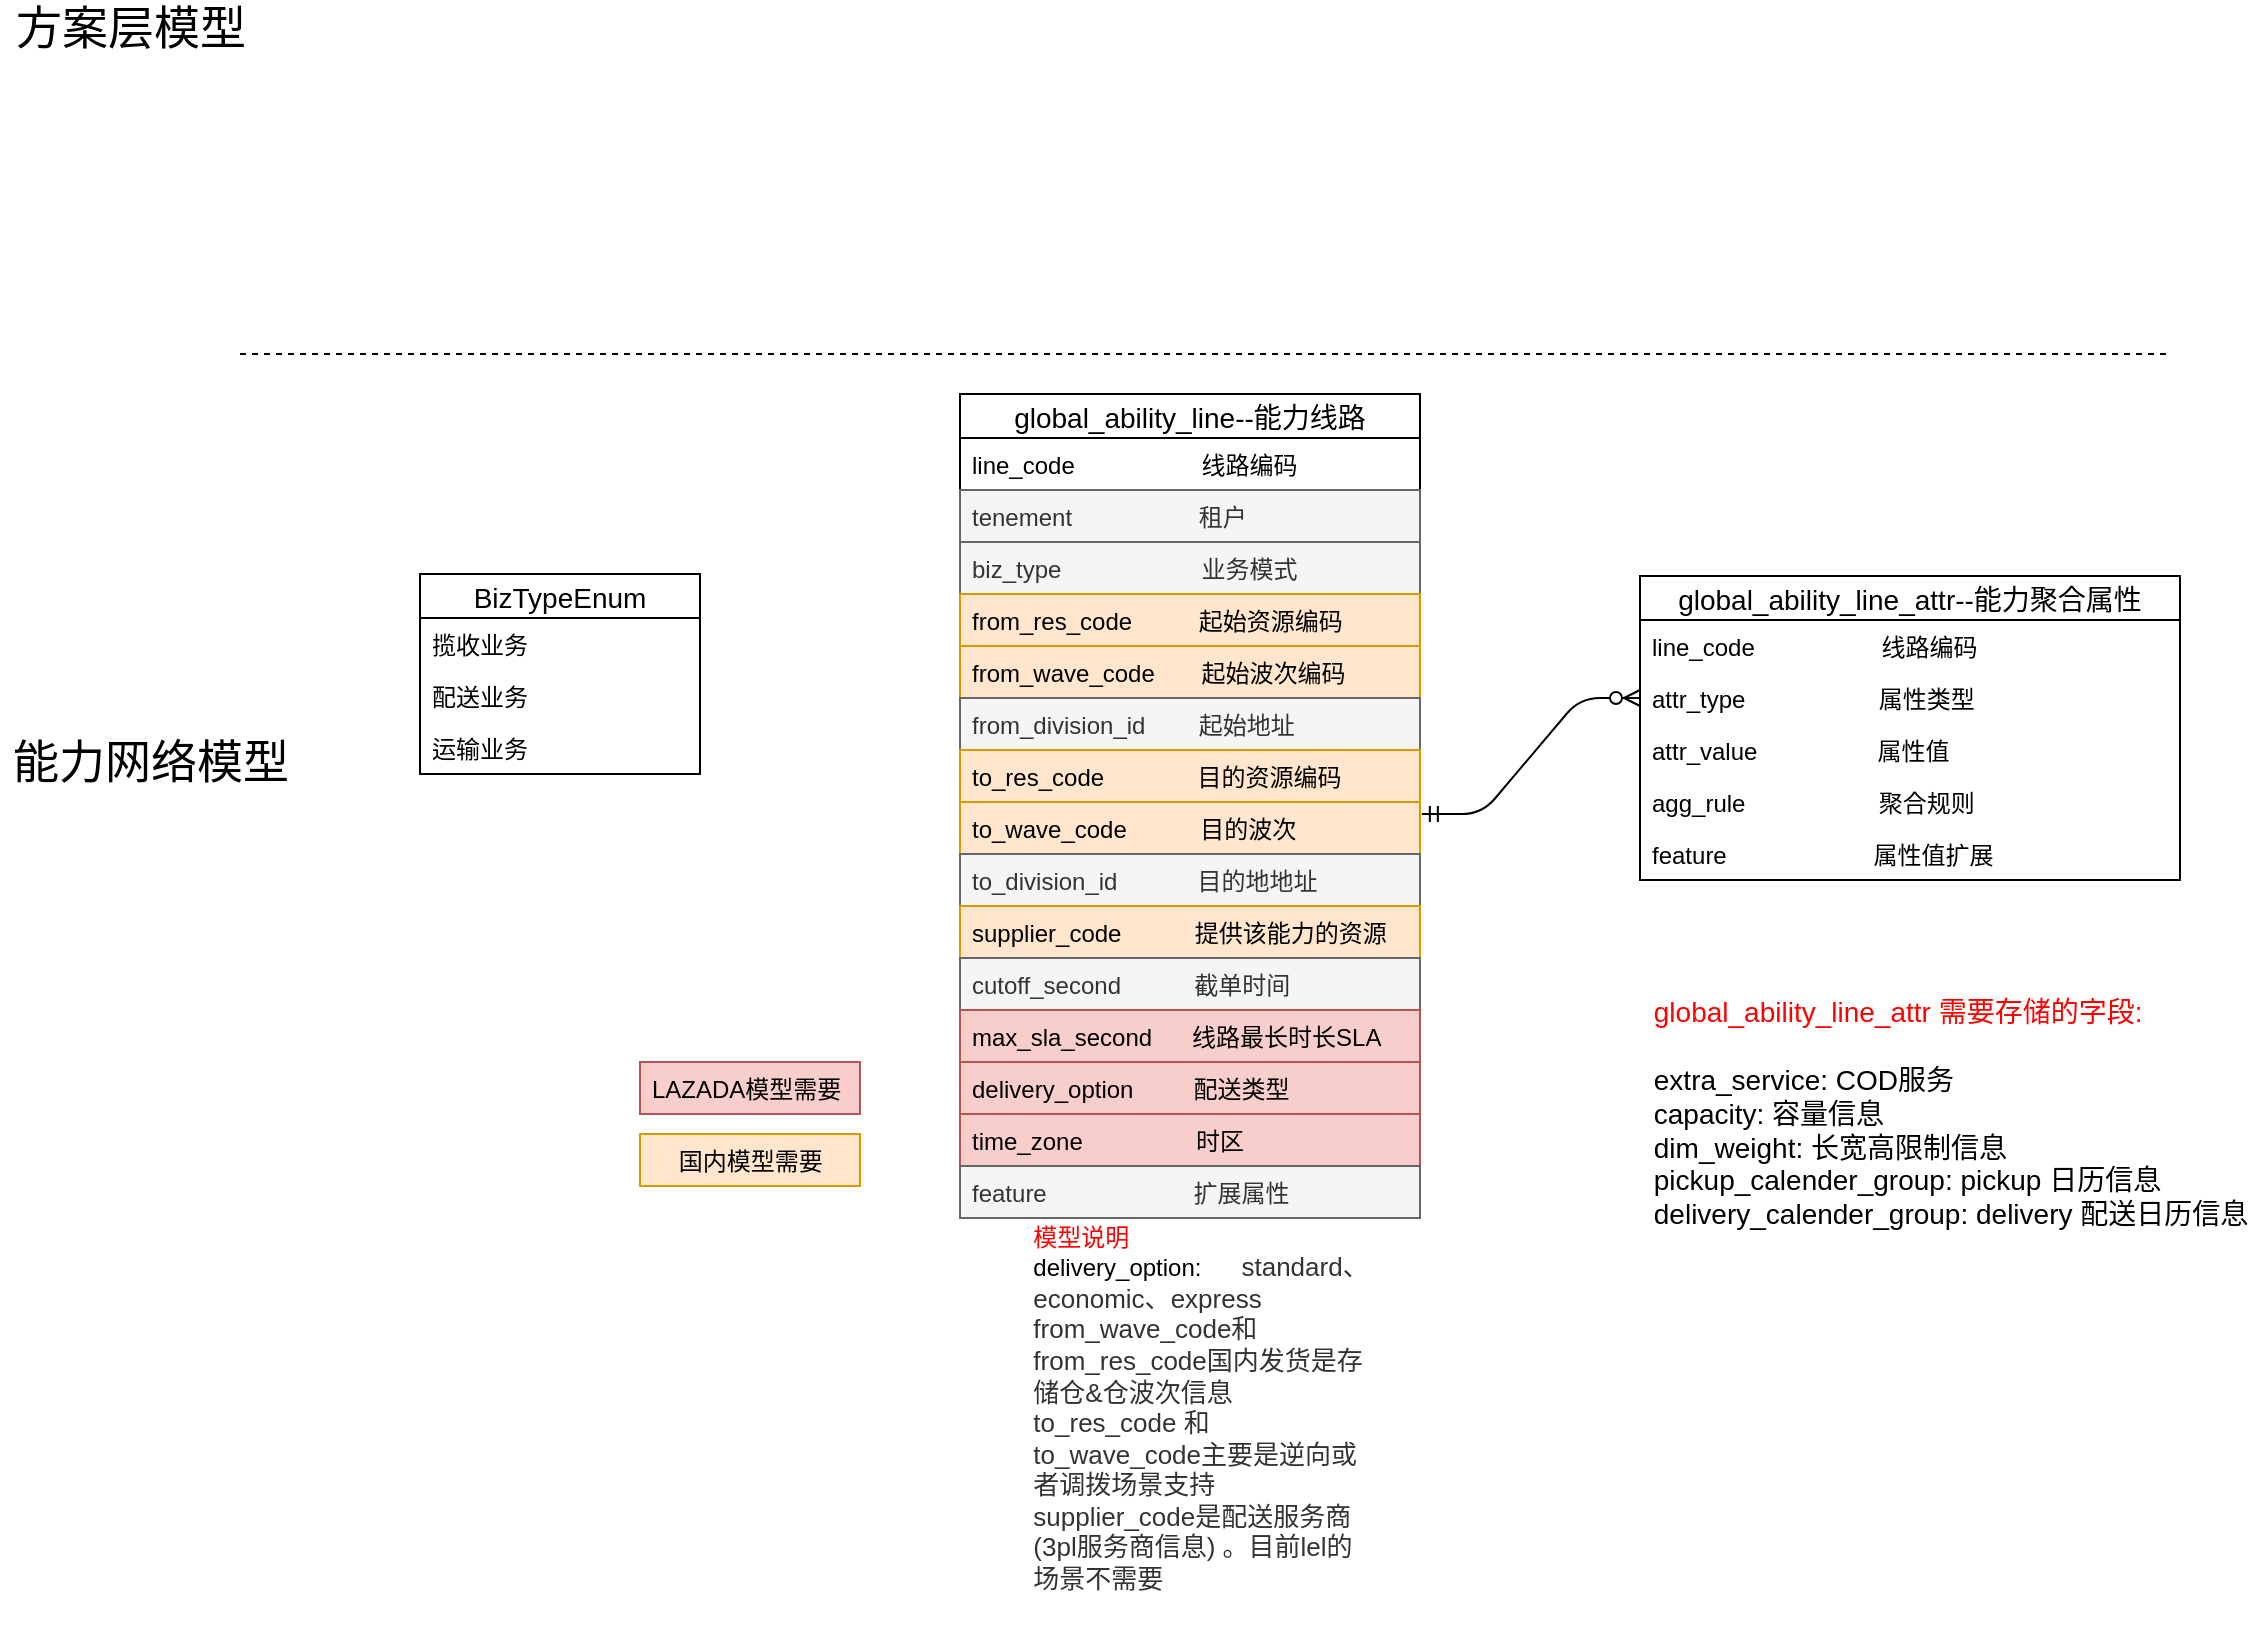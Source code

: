 <mxfile version="12.5.1" type="github">
  <diagram id="C5RBs43oDa-KdzZeNtuy" name="Page-1">
    <mxGraphModel dx="1753" dy="1691" grid="1" gridSize="10" guides="1" tooltips="1" connect="1" arrows="1" fold="1" page="1" pageScale="1" pageWidth="827" pageHeight="1169" math="0" shadow="0">
      <root>
        <mxCell id="WIyWlLk6GJQsqaUBKTNV-0"/>
        <mxCell id="WIyWlLk6GJQsqaUBKTNV-1" parent="WIyWlLk6GJQsqaUBKTNV-0"/>
        <mxCell id="9fP7N4kS7fGpAyiYnjO7-0" value="global_ability_line--能力线路" style="swimlane;fontStyle=0;childLayout=stackLayout;horizontal=1;startSize=22;horizontalStack=0;resizeParent=1;resizeParentMax=0;resizeLast=0;collapsible=1;marginBottom=0;swimlaneFillColor=#ffffff;align=center;fontSize=14;" parent="WIyWlLk6GJQsqaUBKTNV-1" vertex="1">
          <mxGeometry x="230" y="60" width="230" height="334" as="geometry"/>
        </mxCell>
        <mxCell id="9fP7N4kS7fGpAyiYnjO7-1" value="line_code                   线路编码" style="text;spacingLeft=4;spacingRight=4;overflow=hidden;rotatable=0;points=[[0,0.5],[1,0.5]];portConstraint=eastwest;fontSize=12;" parent="9fP7N4kS7fGpAyiYnjO7-0" vertex="1">
          <mxGeometry y="22" width="230" height="26" as="geometry"/>
        </mxCell>
        <mxCell id="9fP7N4kS7fGpAyiYnjO7-6" value="tenement                   租户" style="text;spacingLeft=4;spacingRight=4;overflow=hidden;rotatable=0;points=[[0,0.5],[1,0.5]];portConstraint=eastwest;fontSize=12;perimeterSpacing=1;fillColor=#f5f5f5;strokeColor=#666666;fontColor=#333333;" parent="9fP7N4kS7fGpAyiYnjO7-0" vertex="1">
          <mxGeometry y="48" width="230" height="26" as="geometry"/>
        </mxCell>
        <mxCell id="ztJhW-txVgWMC0Fm-MHa-15" value="biz_type                     业务模式" style="text;spacingLeft=4;spacingRight=4;overflow=hidden;rotatable=0;points=[[0,0.5],[1,0.5]];portConstraint=eastwest;fontSize=12;perimeterSpacing=1;fillColor=#f5f5f5;strokeColor=#666666;fontColor=#333333;" vertex="1" parent="9fP7N4kS7fGpAyiYnjO7-0">
          <mxGeometry y="74" width="230" height="26" as="geometry"/>
        </mxCell>
        <mxCell id="9fP7N4kS7fGpAyiYnjO7-2" value="from_res_code          起始资源编码" style="text;spacingLeft=4;spacingRight=4;overflow=hidden;rotatable=0;points=[[0,0.5],[1,0.5]];portConstraint=eastwest;fontSize=12;fillColor=#ffe6cc;strokeColor=#d79b00;" parent="9fP7N4kS7fGpAyiYnjO7-0" vertex="1">
          <mxGeometry y="100" width="230" height="26" as="geometry"/>
        </mxCell>
        <mxCell id="9fP7N4kS7fGpAyiYnjO7-3" value="from_wave_code       起始波次编码" style="text;strokeColor=#d79b00;fillColor=#ffe6cc;spacingLeft=4;spacingRight=4;overflow=hidden;rotatable=0;points=[[0,0.5],[1,0.5]];portConstraint=eastwest;fontSize=12;" parent="9fP7N4kS7fGpAyiYnjO7-0" vertex="1">
          <mxGeometry y="126" width="230" height="26" as="geometry"/>
        </mxCell>
        <mxCell id="9fP7N4kS7fGpAyiYnjO7-4" value="from_division_id        起始地址" style="text;strokeColor=#666666;fillColor=#f5f5f5;spacingLeft=4;spacingRight=4;overflow=hidden;rotatable=0;points=[[0,0.5],[1,0.5]];portConstraint=eastwest;fontSize=12;fontColor=#333333;" parent="9fP7N4kS7fGpAyiYnjO7-0" vertex="1">
          <mxGeometry y="152" width="230" height="26" as="geometry"/>
        </mxCell>
        <mxCell id="9fP7N4kS7fGpAyiYnjO7-5" value="to_res_code              目的资源编码" style="text;strokeColor=#d79b00;fillColor=#ffe6cc;spacingLeft=4;spacingRight=4;overflow=hidden;rotatable=0;points=[[0,0.5],[1,0.5]];portConstraint=eastwest;fontSize=12;" parent="9fP7N4kS7fGpAyiYnjO7-0" vertex="1">
          <mxGeometry y="178" width="230" height="26" as="geometry"/>
        </mxCell>
        <mxCell id="9fP7N4kS7fGpAyiYnjO7-7" value="to_wave_code           目的波次" style="text;strokeColor=#d79b00;fillColor=#ffe6cc;spacingLeft=4;spacingRight=4;overflow=hidden;rotatable=0;points=[[0,0.5],[1,0.5]];portConstraint=eastwest;fontSize=12;" parent="9fP7N4kS7fGpAyiYnjO7-0" vertex="1">
          <mxGeometry y="204" width="230" height="26" as="geometry"/>
        </mxCell>
        <mxCell id="9fP7N4kS7fGpAyiYnjO7-8" value="to_division_id            目的地地址" style="text;strokeColor=#666666;fillColor=#f5f5f5;spacingLeft=4;spacingRight=4;overflow=hidden;rotatable=0;points=[[0,0.5],[1,0.5]];portConstraint=eastwest;fontSize=12;fontColor=#333333;" parent="9fP7N4kS7fGpAyiYnjO7-0" vertex="1">
          <mxGeometry y="230" width="230" height="26" as="geometry"/>
        </mxCell>
        <mxCell id="9fP7N4kS7fGpAyiYnjO7-10" value="supplier_code           提供该能力的资源" style="text;strokeColor=#d79b00;fillColor=#ffe6cc;spacingLeft=4;spacingRight=4;overflow=hidden;rotatable=0;points=[[0,0.5],[1,0.5]];portConstraint=eastwest;fontSize=12;" parent="9fP7N4kS7fGpAyiYnjO7-0" vertex="1">
          <mxGeometry y="256" width="230" height="26" as="geometry"/>
        </mxCell>
        <mxCell id="9fP7N4kS7fGpAyiYnjO7-9" value="cutoff_second           截单时间" style="text;strokeColor=#666666;fillColor=#f5f5f5;spacingLeft=4;spacingRight=4;overflow=hidden;rotatable=0;points=[[0,0.5],[1,0.5]];portConstraint=eastwest;fontSize=12;fontColor=#333333;" parent="9fP7N4kS7fGpAyiYnjO7-0" vertex="1">
          <mxGeometry y="282" width="230" height="26" as="geometry"/>
        </mxCell>
        <mxCell id="9fP7N4kS7fGpAyiYnjO7-11" value="min_sla_second       线路最小时长SLA" style="text;strokeColor=#b85450;fillColor=#f8cecc;spacingLeft=4;spacingRight=4;overflow=hidden;rotatable=0;points=[[0,0.5],[1,0.5]];portConstraint=eastwest;fontSize=12;" parent="9fP7N4kS7fGpAyiYnjO7-0" vertex="1">
          <mxGeometry y="308" width="230" height="26" as="geometry"/>
        </mxCell>
        <mxCell id="9fP7N4kS7fGpAyiYnjO7-12" value="global_ability_line_attr--能力聚合属性" style="swimlane;fontStyle=0;childLayout=stackLayout;horizontal=1;startSize=22;fillColor=none;horizontalStack=0;resizeParent=1;resizeParentMax=0;resizeLast=0;collapsible=1;marginBottom=0;swimlaneFillColor=#ffffff;align=center;fontSize=14;" parent="WIyWlLk6GJQsqaUBKTNV-1" vertex="1">
          <mxGeometry x="570" y="151" width="270" height="152" as="geometry"/>
        </mxCell>
        <mxCell id="9fP7N4kS7fGpAyiYnjO7-13" value="line_code                   线路编码" style="text;strokeColor=none;fillColor=none;spacingLeft=4;spacingRight=4;overflow=hidden;rotatable=0;points=[[0,0.5],[1,0.5]];portConstraint=eastwest;fontSize=12;" parent="9fP7N4kS7fGpAyiYnjO7-12" vertex="1">
          <mxGeometry y="22" width="270" height="26" as="geometry"/>
        </mxCell>
        <mxCell id="9fP7N4kS7fGpAyiYnjO7-14" value="attr_type                    属性类型" style="text;strokeColor=none;fillColor=none;spacingLeft=4;spacingRight=4;overflow=hidden;rotatable=0;points=[[0,0.5],[1,0.5]];portConstraint=eastwest;fontSize=12;" parent="9fP7N4kS7fGpAyiYnjO7-12" vertex="1">
          <mxGeometry y="48" width="270" height="26" as="geometry"/>
        </mxCell>
        <mxCell id="ztJhW-txVgWMC0Fm-MHa-0" value="attr_value                  属性值" style="text;strokeColor=none;fillColor=none;spacingLeft=4;spacingRight=4;overflow=hidden;rotatable=0;points=[[0,0.5],[1,0.5]];portConstraint=eastwest;fontSize=12;" vertex="1" parent="9fP7N4kS7fGpAyiYnjO7-12">
          <mxGeometry y="74" width="270" height="26" as="geometry"/>
        </mxCell>
        <mxCell id="9fP7N4kS7fGpAyiYnjO7-23" value="agg_rule                    聚合规则" style="text;strokeColor=none;fillColor=none;spacingLeft=4;spacingRight=4;overflow=hidden;rotatable=0;points=[[0,0.5],[1,0.5]];portConstraint=eastwest;fontSize=12;" parent="9fP7N4kS7fGpAyiYnjO7-12" vertex="1">
          <mxGeometry y="100" width="270" height="26" as="geometry"/>
        </mxCell>
        <mxCell id="ztJhW-txVgWMC0Fm-MHa-14" value="feature                      属性值扩展" style="text;strokeColor=none;fillColor=none;spacingLeft=4;spacingRight=4;overflow=hidden;rotatable=0;points=[[0,0.5],[1,0.5]];portConstraint=eastwest;fontSize=12;" vertex="1" parent="9fP7N4kS7fGpAyiYnjO7-12">
          <mxGeometry y="126" width="270" height="26" as="geometry"/>
        </mxCell>
        <mxCell id="9fP7N4kS7fGpAyiYnjO7-26" value="" style="edgeStyle=entityRelationEdgeStyle;fontSize=12;html=1;endArrow=ERzeroToMany;startArrow=ERmandOne;entryX=0;entryY=0.5;entryDx=0;entryDy=0;exitX=1.004;exitY=0.231;exitDx=0;exitDy=0;exitPerimeter=0;" parent="WIyWlLk6GJQsqaUBKTNV-1" source="9fP7N4kS7fGpAyiYnjO7-7" target="9fP7N4kS7fGpAyiYnjO7-14" edge="1">
          <mxGeometry width="100" height="100" relative="1" as="geometry">
            <mxPoint x="500" y="450" as="sourcePoint"/>
            <mxPoint x="600" y="350" as="targetPoint"/>
          </mxGeometry>
        </mxCell>
        <mxCell id="9fP7N4kS7fGpAyiYnjO7-35" value="BizTypeEnum" style="swimlane;fontStyle=0;childLayout=stackLayout;horizontal=1;startSize=22;fillColor=none;horizontalStack=0;resizeParent=1;resizeParentMax=0;resizeLast=0;collapsible=1;marginBottom=0;swimlaneFillColor=#ffffff;align=center;fontSize=14;" parent="WIyWlLk6GJQsqaUBKTNV-1" vertex="1">
          <mxGeometry x="-40" y="150" width="140" height="100" as="geometry"/>
        </mxCell>
        <mxCell id="9fP7N4kS7fGpAyiYnjO7-36" value="揽收业务" style="text;strokeColor=none;fillColor=none;spacingLeft=4;spacingRight=4;overflow=hidden;rotatable=0;points=[[0,0.5],[1,0.5]];portConstraint=eastwest;fontSize=12;" parent="9fP7N4kS7fGpAyiYnjO7-35" vertex="1">
          <mxGeometry y="22" width="140" height="26" as="geometry"/>
        </mxCell>
        <mxCell id="9fP7N4kS7fGpAyiYnjO7-37" value="配送业务" style="text;strokeColor=none;fillColor=none;spacingLeft=4;spacingRight=4;overflow=hidden;rotatable=0;points=[[0,0.5],[1,0.5]];portConstraint=eastwest;fontSize=12;" parent="9fP7N4kS7fGpAyiYnjO7-35" vertex="1">
          <mxGeometry y="48" width="140" height="26" as="geometry"/>
        </mxCell>
        <mxCell id="9fP7N4kS7fGpAyiYnjO7-38" value="运输业务" style="text;strokeColor=none;fillColor=none;spacingLeft=4;spacingRight=4;overflow=hidden;rotatable=0;points=[[0,0.5],[1,0.5]];portConstraint=eastwest;fontSize=12;" parent="9fP7N4kS7fGpAyiYnjO7-35" vertex="1">
          <mxGeometry y="74" width="140" height="26" as="geometry"/>
        </mxCell>
        <mxCell id="9fP7N4kS7fGpAyiYnjO7-56" value="" style="endArrow=none;dashed=1;html=1;" parent="WIyWlLk6GJQsqaUBKTNV-1" edge="1">
          <mxGeometry width="50" height="50" relative="1" as="geometry">
            <mxPoint x="-130" y="40" as="sourcePoint"/>
            <mxPoint x="834" y="40" as="targetPoint"/>
          </mxGeometry>
        </mxCell>
        <mxCell id="9fP7N4kS7fGpAyiYnjO7-58" value="&lt;font style=&quot;font-size: 23px&quot;&gt;能力网络模型&lt;/font&gt;" style="text;html=1;align=center;verticalAlign=middle;resizable=0;points=[];autosize=1;" parent="WIyWlLk6GJQsqaUBKTNV-1" vertex="1">
          <mxGeometry x="-250" y="234" width="150" height="20" as="geometry"/>
        </mxCell>
        <mxCell id="9fP7N4kS7fGpAyiYnjO7-83" value="&lt;font style=&quot;font-size: 23px&quot;&gt;方案层模型&lt;/font&gt;" style="text;html=1;align=center;verticalAlign=middle;resizable=0;points=[];autosize=1;" parent="WIyWlLk6GJQsqaUBKTNV-1" vertex="1">
          <mxGeometry x="-250" y="-133" width="130" height="20" as="geometry"/>
        </mxCell>
        <mxCell id="ztJhW-txVgWMC0Fm-MHa-5" value="time_zone                 时区" style="text;strokeColor=#b85450;fillColor=#f8cecc;spacingLeft=4;spacingRight=4;overflow=hidden;rotatable=0;points=[[0,0.5],[1,0.5]];portConstraint=eastwest;fontSize=12;" vertex="1" parent="WIyWlLk6GJQsqaUBKTNV-1">
          <mxGeometry x="230" y="420" width="230" height="26" as="geometry"/>
        </mxCell>
        <mxCell id="ztJhW-txVgWMC0Fm-MHa-6" value="feature                      扩展属性" style="text;strokeColor=#666666;fillColor=#f5f5f5;spacingLeft=4;spacingRight=4;overflow=hidden;rotatable=0;points=[[0,0.5],[1,0.5]];portConstraint=eastwest;fontSize=12;fontColor=#333333;" vertex="1" parent="WIyWlLk6GJQsqaUBKTNV-1">
          <mxGeometry x="230" y="446" width="230" height="26" as="geometry"/>
        </mxCell>
        <mxCell id="ztJhW-txVgWMC0Fm-MHa-7" value="LAZADA模型需要" style="text;strokeColor=#b85450;fillColor=#f8cecc;spacingLeft=4;spacingRight=4;overflow=hidden;rotatable=0;points=[[0,0.5],[1,0.5]];portConstraint=eastwest;fontSize=12;" vertex="1" parent="WIyWlLk6GJQsqaUBKTNV-1">
          <mxGeometry x="70" y="394" width="110" height="26" as="geometry"/>
        </mxCell>
        <mxCell id="ztJhW-txVgWMC0Fm-MHa-8" value="    国内模型需要" style="text;strokeColor=#d79b00;fillColor=#ffe6cc;spacingLeft=4;spacingRight=4;overflow=hidden;rotatable=0;points=[[0,0.5],[1,0.5]];portConstraint=eastwest;fontSize=12;" vertex="1" parent="WIyWlLk6GJQsqaUBKTNV-1">
          <mxGeometry x="70" y="430" width="110" height="26" as="geometry"/>
        </mxCell>
        <mxCell id="ztJhW-txVgWMC0Fm-MHa-10" value="&lt;div style=&quot;text-align: left&quot;&gt;&lt;span style=&quot;font-size: 14px&quot;&gt;&lt;font color=&quot;#ff0000&quot;&gt;global_ability_line_attr 需要存储的字段:&lt;/font&gt;&lt;/span&gt;&lt;/div&gt;&lt;div style=&quot;text-align: left&quot;&gt;&lt;span style=&quot;font-size: 14px&quot;&gt;&lt;br&gt;&lt;/span&gt;&lt;/div&gt;&lt;div style=&quot;text-align: left&quot;&gt;&lt;span style=&quot;font-size: 14px&quot;&gt;extra_service: COD服务&lt;/span&gt;&lt;/div&gt;&lt;span style=&quot;font-size: 14px&quot;&gt;&lt;div style=&quot;text-align: left&quot;&gt;&lt;span&gt;capacity: 容量信息&lt;/span&gt;&lt;/div&gt;&lt;/span&gt;&lt;span style=&quot;font-size: 14px&quot;&gt;&lt;div style=&quot;text-align: left&quot;&gt;&lt;span&gt;dim_weight: 长宽高限制信息&lt;/span&gt;&lt;/div&gt;&lt;div style=&quot;text-align: left&quot;&gt;&lt;span&gt;pickup_calender_group: pickup 日历信息&lt;/span&gt;&lt;/div&gt;&lt;div style=&quot;text-align: left&quot;&gt;&lt;span&gt;delivery_calender_group: delivery 配送日历信息&lt;/span&gt;&lt;/div&gt;&lt;/span&gt;&lt;span style=&quot;font-size: 14px&quot;&gt;&lt;br&gt;&lt;/span&gt;&lt;div id=&quot;u1490&quot; class=&quot;ax_default&quot; style=&quot;font-family: &amp;#34;arialmt&amp;#34; , &amp;#34;arial&amp;#34; ; font-size: 13px ; color: rgb(51 , 51 , 51) ; line-height: normal ; border-width: 0px ; position: absolute ; left: 963px ; top: 0px ; width: 107px ; height: 35px ; white-space: normal&quot;&gt;&lt;div id=&quot;u1490_text&quot; class=&quot;text &quot; style=&quot;border-width: 0px ; position: absolute ; left: 2px ; top: 10px ; width: 103px ; overflow-wrap: break-word&quot;&gt;&lt;p style=&quot;margin: 0px&quot;&gt;&lt;br&gt;&lt;/p&gt;&lt;/div&gt;&lt;/div&gt;&lt;div id=&quot;u1491&quot; class=&quot;ax_default&quot; style=&quot;font-family: &amp;#34;arialmt&amp;#34; , &amp;#34;arial&amp;#34; ; font-size: 13px ; color: rgb(51 , 51 , 51) ; line-height: normal ; border-width: 0px ; position: absolute ; left: 1070px ; top: 0px ; width: 107px ; height: 35px ; white-space: normal&quot;&gt;&lt;/div&gt;" style="text;html=1;align=center;verticalAlign=middle;resizable=0;points=[];autosize=1;" vertex="1" parent="WIyWlLk6GJQsqaUBKTNV-1">
          <mxGeometry x="570" y="368" width="310" height="120" as="geometry"/>
        </mxCell>
        <mxCell id="ztJhW-txVgWMC0Fm-MHa-13" value="max_sla_second      线路最长时长SLA" style="text;strokeColor=#b85450;fillColor=#f8cecc;spacingLeft=4;spacingRight=4;overflow=hidden;rotatable=0;points=[[0,0.5],[1,0.5]];portConstraint=eastwest;fontSize=12;" vertex="1" parent="WIyWlLk6GJQsqaUBKTNV-1">
          <mxGeometry x="230" y="368" width="230" height="26" as="geometry"/>
        </mxCell>
        <mxCell id="ztJhW-txVgWMC0Fm-MHa-3" value="delivery_option         配送类型" style="text;strokeColor=#b85450;fillColor=#f8cecc;spacingLeft=4;spacingRight=4;overflow=hidden;rotatable=0;points=[[0,0.5],[1,0.5]];portConstraint=eastwest;fontSize=12;" vertex="1" parent="WIyWlLk6GJQsqaUBKTNV-1">
          <mxGeometry x="230" y="394" width="230" height="26" as="geometry"/>
        </mxCell>
        <mxCell id="ztJhW-txVgWMC0Fm-MHa-9" value="&lt;div style=&quot;text-align: left&quot;&gt;&lt;span&gt;&lt;font color=&quot;#ff0000&quot;&gt;模型说明&lt;/font&gt;&lt;/span&gt;&lt;/div&gt;&lt;div style=&quot;text-align: left&quot;&gt;&lt;span&gt;delivery_option:&amp;nbsp; &amp;nbsp; &amp;nbsp;&amp;nbsp;&lt;/span&gt;&lt;span style=&quot;color: rgb(51 , 51 , 51) ; font-family: &amp;#34;arialmt&amp;#34; , &amp;#34;arial&amp;#34; ; font-size: 13px ; white-space: normal&quot;&gt;standard、&lt;/span&gt;&lt;span style=&quot;color: rgb(51 , 51 , 51) ; font-family: &amp;#34;arialmt&amp;#34; , &amp;#34;arial&amp;#34; ; font-size: 13px ; white-space: normal&quot;&gt;economic、&lt;/span&gt;&lt;span style=&quot;color: rgb(51 , 51 , 51) ; font-family: &amp;#34;arialmt&amp;#34; , &amp;#34;arial&amp;#34; ; font-size: 13px ; white-space: normal&quot;&gt;express&lt;/span&gt;&lt;/div&gt;&lt;span style=&quot;color: rgb(51 , 51 , 51) ; font-family: &amp;#34;arialmt&amp;#34; , &amp;#34;arial&amp;#34; ; font-size: 13px ; white-space: normal&quot;&gt;&lt;div style=&quot;text-align: left&quot;&gt;&lt;span&gt;from_wave_code和from_res_code国内发货是存储仓&amp;amp;仓波次信息&lt;/span&gt;&lt;/div&gt;&lt;div style=&quot;text-align: left&quot;&gt;to_res_code 和to_wave_code主要是逆向或者调拨场景支持&lt;/div&gt;&lt;div style=&quot;text-align: left&quot;&gt;supplier_code是配送服务商(3pl服务商信息) 。目前lel的场景不需要&lt;/div&gt;&lt;div style=&quot;text-align: left&quot;&gt;&lt;span&gt;&lt;br&gt;&lt;/span&gt;&lt;/div&gt;&lt;/span&gt;" style="text;html=1;align=center;verticalAlign=middle;resizable=0;points=[];autosize=1;" vertex="1" parent="WIyWlLk6GJQsqaUBKTNV-1">
          <mxGeometry x="150" y="530" width="400" height="90" as="geometry"/>
        </mxCell>
      </root>
    </mxGraphModel>
  </diagram>
</mxfile>

